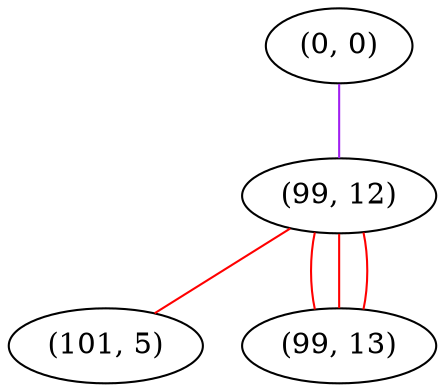 graph "" {
"(0, 0)";
"(99, 12)";
"(101, 5)";
"(99, 13)";
"(0, 0)" -- "(99, 12)"  [color=purple, key=0, weight=4];
"(99, 12)" -- "(101, 5)"  [color=red, key=0, weight=1];
"(99, 12)" -- "(99, 13)"  [color=red, key=0, weight=1];
"(99, 12)" -- "(99, 13)"  [color=red, key=1, weight=1];
"(99, 12)" -- "(99, 13)"  [color=red, key=2, weight=1];
}
